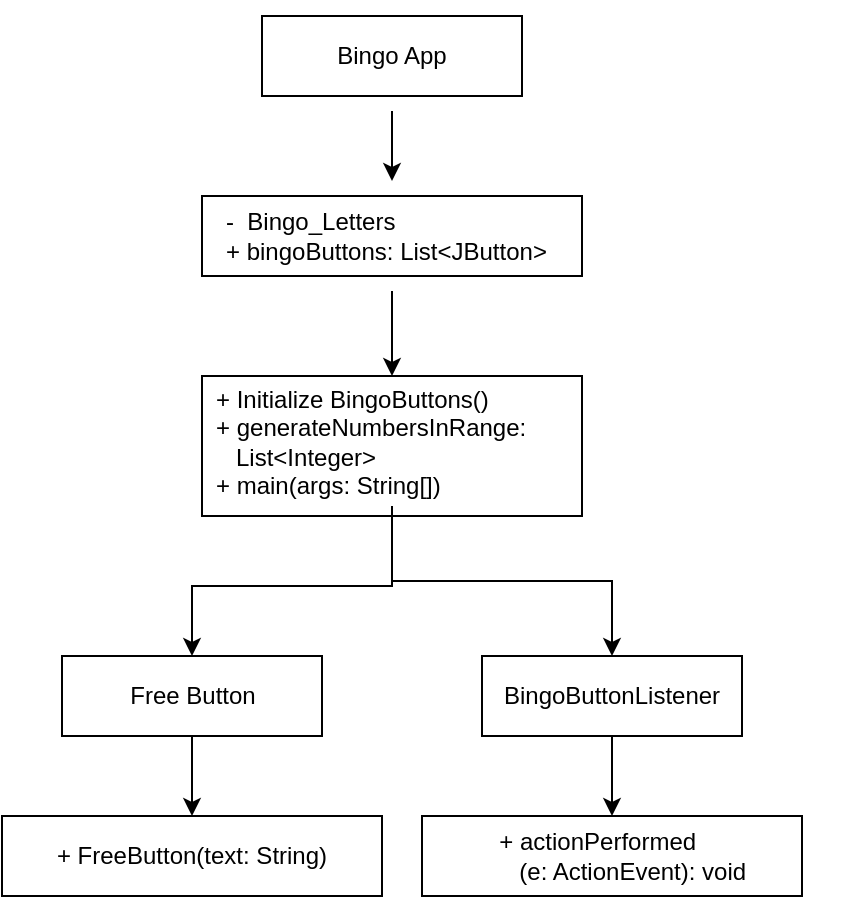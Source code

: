 <mxfile version="22.1.11" type="device">
  <diagram name="Page-1" id="FtBwAMUp99WIAUgyGQmu">
    <mxGraphModel dx="1100" dy="533" grid="1" gridSize="10" guides="1" tooltips="1" connect="1" arrows="1" fold="1" page="1" pageScale="1" pageWidth="850" pageHeight="1100" math="0" shadow="0">
      <root>
        <mxCell id="0" />
        <mxCell id="1" parent="0" />
        <mxCell id="YSrua-VZKY9DJ4Y7joD3-1" value="" style="rounded=0;whiteSpace=wrap;html=1;" vertex="1" parent="1">
          <mxGeometry x="350" y="40" width="130" height="40" as="geometry" />
        </mxCell>
        <mxCell id="YSrua-VZKY9DJ4Y7joD3-6" style="edgeStyle=orthogonalEdgeStyle;rounded=0;orthogonalLoop=1;jettySize=auto;html=1;entryX=0.5;entryY=0;entryDx=0;entryDy=0;" edge="1" parent="1" source="YSrua-VZKY9DJ4Y7joD3-2" target="YSrua-VZKY9DJ4Y7joD3-5">
          <mxGeometry relative="1" as="geometry" />
        </mxCell>
        <mxCell id="YSrua-VZKY9DJ4Y7joD3-2" value="Bingo App" style="text;html=1;strokeColor=none;fillColor=none;align=center;verticalAlign=middle;whiteSpace=wrap;rounded=0;" vertex="1" parent="1">
          <mxGeometry x="365" y="32.5" width="100" height="55" as="geometry" />
        </mxCell>
        <mxCell id="YSrua-VZKY9DJ4Y7joD3-4" value="" style="rounded=0;whiteSpace=wrap;html=1;" vertex="1" parent="1">
          <mxGeometry x="320" y="130" width="190" height="40" as="geometry" />
        </mxCell>
        <mxCell id="YSrua-VZKY9DJ4Y7joD3-13" style="edgeStyle=orthogonalEdgeStyle;rounded=0;orthogonalLoop=1;jettySize=auto;html=1;entryX=0.5;entryY=0;entryDx=0;entryDy=0;" edge="1" parent="1" source="YSrua-VZKY9DJ4Y7joD3-5" target="YSrua-VZKY9DJ4Y7joD3-9">
          <mxGeometry relative="1" as="geometry" />
        </mxCell>
        <mxCell id="YSrua-VZKY9DJ4Y7joD3-5" value="-&amp;nbsp; Bingo_Letters&lt;br&gt;+ bingoButtons: List&amp;lt;JButton&amp;gt;" style="text;html=1;strokeColor=none;fillColor=none;align=left;verticalAlign=middle;whiteSpace=wrap;rounded=0;" vertex="1" parent="1">
          <mxGeometry x="330" y="122.5" width="170" height="55" as="geometry" />
        </mxCell>
        <mxCell id="YSrua-VZKY9DJ4Y7joD3-18" style="edgeStyle=orthogonalEdgeStyle;rounded=0;orthogonalLoop=1;jettySize=auto;html=1;exitX=0.5;exitY=1;exitDx=0;exitDy=0;entryX=0.5;entryY=0;entryDx=0;entryDy=0;" edge="1" parent="1" source="YSrua-VZKY9DJ4Y7joD3-7" target="YSrua-VZKY9DJ4Y7joD3-16">
          <mxGeometry relative="1" as="geometry">
            <Array as="points">
              <mxPoint x="415" y="325" />
              <mxPoint x="315" y="325" />
            </Array>
          </mxGeometry>
        </mxCell>
        <mxCell id="YSrua-VZKY9DJ4Y7joD3-7" value="" style="rounded=0;whiteSpace=wrap;html=1;" vertex="1" parent="1">
          <mxGeometry x="320" y="220" width="190" height="70" as="geometry" />
        </mxCell>
        <mxCell id="YSrua-VZKY9DJ4Y7joD3-19" style="edgeStyle=orthogonalEdgeStyle;rounded=0;orthogonalLoop=1;jettySize=auto;html=1;exitX=0.5;exitY=1;exitDx=0;exitDy=0;" edge="1" parent="1" source="YSrua-VZKY9DJ4Y7joD3-9" target="YSrua-VZKY9DJ4Y7joD3-17">
          <mxGeometry relative="1" as="geometry" />
        </mxCell>
        <mxCell id="YSrua-VZKY9DJ4Y7joD3-9" value="+ Initialize BingoButtons()&lt;br&gt;+ generateNumbersInRange:&amp;nbsp; &amp;nbsp; &amp;nbsp; &amp;nbsp; &amp;nbsp;List&amp;lt;Integer&amp;gt;&lt;br&gt;+ main(args: String[])" style="text;html=1;strokeColor=none;fillColor=none;align=left;verticalAlign=middle;whiteSpace=wrap;rounded=0;" vertex="1" parent="1">
          <mxGeometry x="325" y="220" width="180" height="65" as="geometry" />
        </mxCell>
        <mxCell id="YSrua-VZKY9DJ4Y7joD3-25" style="edgeStyle=orthogonalEdgeStyle;rounded=0;orthogonalLoop=1;jettySize=auto;html=1;exitX=0.5;exitY=1;exitDx=0;exitDy=0;entryX=0.5;entryY=0;entryDx=0;entryDy=0;" edge="1" parent="1" source="YSrua-VZKY9DJ4Y7joD3-16" target="YSrua-VZKY9DJ4Y7joD3-23">
          <mxGeometry relative="1" as="geometry" />
        </mxCell>
        <mxCell id="YSrua-VZKY9DJ4Y7joD3-16" value="" style="rounded=0;whiteSpace=wrap;html=1;" vertex="1" parent="1">
          <mxGeometry x="250" y="360" width="130" height="40" as="geometry" />
        </mxCell>
        <mxCell id="YSrua-VZKY9DJ4Y7joD3-26" style="edgeStyle=orthogonalEdgeStyle;rounded=0;orthogonalLoop=1;jettySize=auto;html=1;exitX=0.5;exitY=1;exitDx=0;exitDy=0;entryX=0.5;entryY=0;entryDx=0;entryDy=0;" edge="1" parent="1" source="YSrua-VZKY9DJ4Y7joD3-17" target="YSrua-VZKY9DJ4Y7joD3-24">
          <mxGeometry relative="1" as="geometry" />
        </mxCell>
        <mxCell id="YSrua-VZKY9DJ4Y7joD3-17" value="" style="rounded=0;whiteSpace=wrap;html=1;" vertex="1" parent="1">
          <mxGeometry x="460" y="360" width="130" height="40" as="geometry" />
        </mxCell>
        <mxCell id="YSrua-VZKY9DJ4Y7joD3-20" value="Free Button" style="text;html=1;strokeColor=none;fillColor=none;align=center;verticalAlign=middle;whiteSpace=wrap;rounded=0;" vertex="1" parent="1">
          <mxGeometry x="272.5" y="365" width="85" height="30" as="geometry" />
        </mxCell>
        <mxCell id="YSrua-VZKY9DJ4Y7joD3-21" value="BingoButtonListener" style="text;html=1;strokeColor=none;fillColor=none;align=center;verticalAlign=middle;whiteSpace=wrap;rounded=0;" vertex="1" parent="1">
          <mxGeometry x="495" y="365" width="60" height="30" as="geometry" />
        </mxCell>
        <mxCell id="YSrua-VZKY9DJ4Y7joD3-23" value="" style="rounded=0;whiteSpace=wrap;html=1;" vertex="1" parent="1">
          <mxGeometry x="220" y="440" width="190" height="40" as="geometry" />
        </mxCell>
        <mxCell id="YSrua-VZKY9DJ4Y7joD3-24" value="" style="rounded=0;whiteSpace=wrap;html=1;" vertex="1" parent="1">
          <mxGeometry x="430" y="440" width="190" height="40" as="geometry" />
        </mxCell>
        <mxCell id="YSrua-VZKY9DJ4Y7joD3-27" value=" + FreeButton(text: String)" style="text;html=1;strokeColor=none;fillColor=none;align=center;verticalAlign=middle;whiteSpace=wrap;rounded=0;" vertex="1" parent="1">
          <mxGeometry x="240" y="445" width="150" height="30" as="geometry" />
        </mxCell>
        <mxCell id="YSrua-VZKY9DJ4Y7joD3-28" value="&amp;nbsp; &amp;nbsp; &amp;nbsp;+ actionPerformed&lt;br&gt;&amp;nbsp; &amp;nbsp; &amp;nbsp; &amp;nbsp; (e: ActionEvent): void" style="text;html=1;strokeColor=none;fillColor=none;align=left;verticalAlign=middle;whiteSpace=wrap;rounded=0;" vertex="1" parent="1">
          <mxGeometry x="450" y="445" width="200" height="30" as="geometry" />
        </mxCell>
      </root>
    </mxGraphModel>
  </diagram>
</mxfile>

